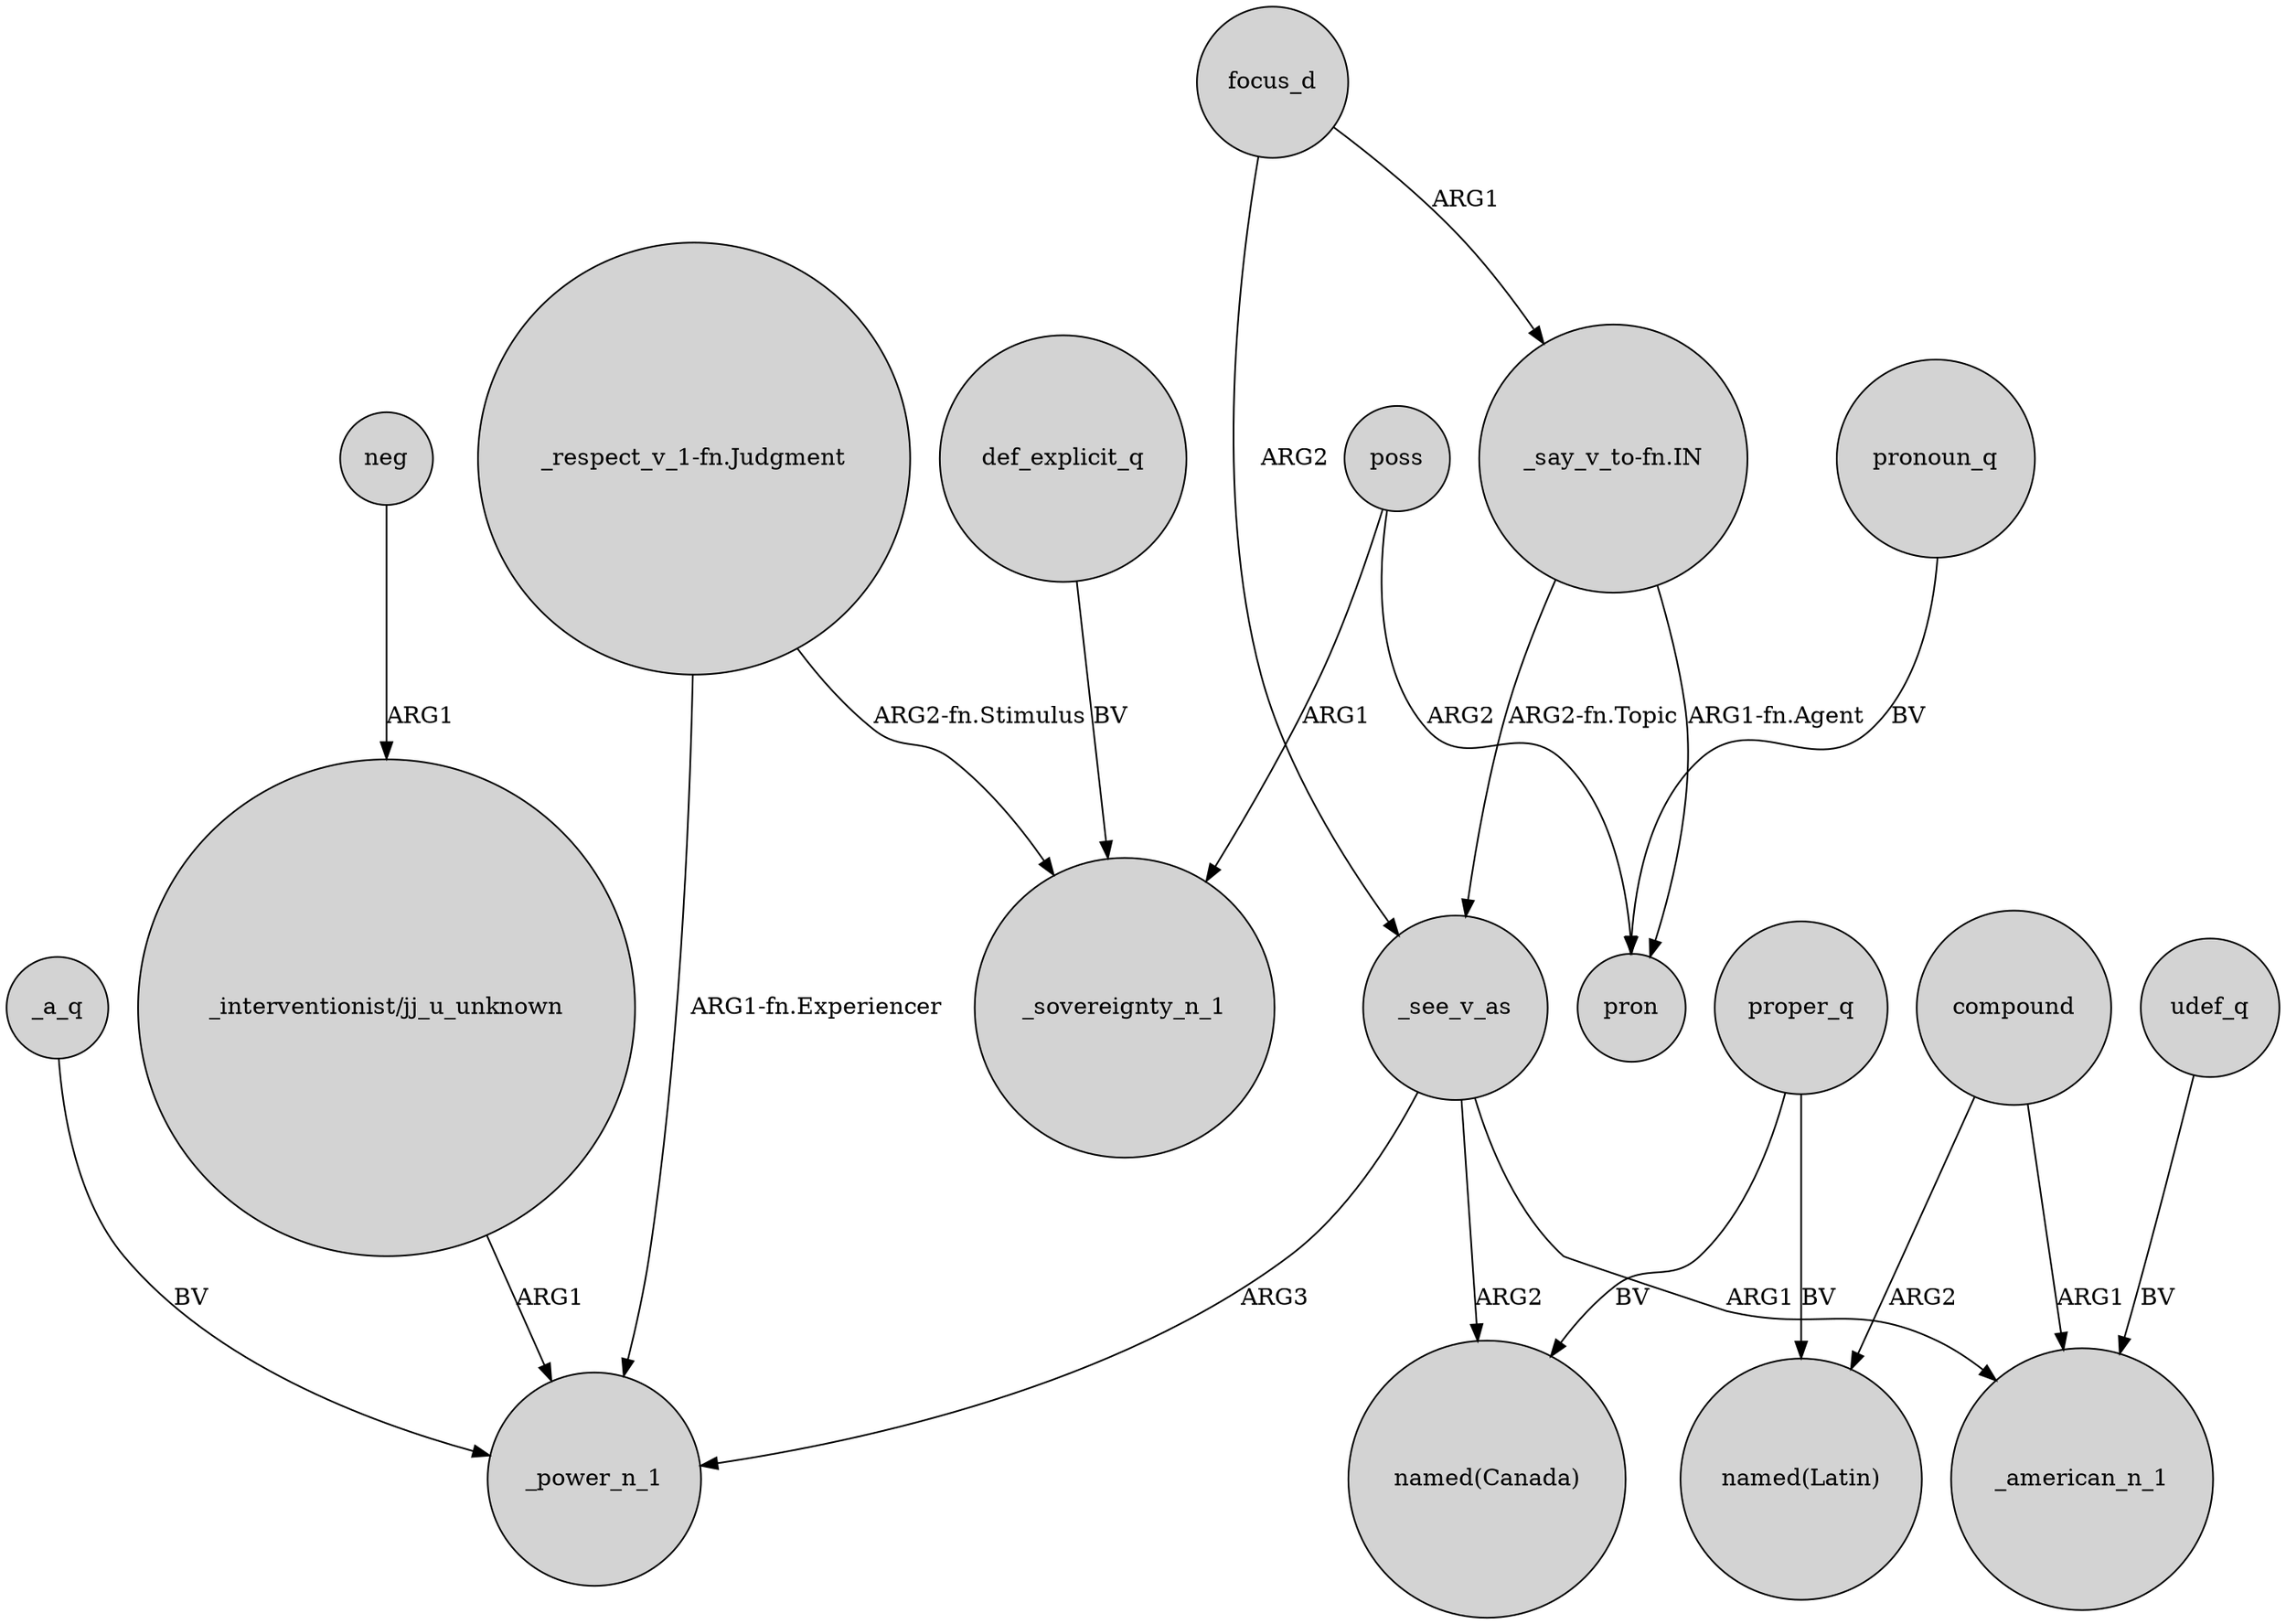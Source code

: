 digraph {
	node [shape=circle style=filled]
	_see_v_as -> _power_n_1 [label=ARG3]
	def_explicit_q -> _sovereignty_n_1 [label=BV]
	poss -> pron [label=ARG2]
	proper_q -> "named(Canada)" [label=BV]
	poss -> _sovereignty_n_1 [label=ARG1]
	_a_q -> _power_n_1 [label=BV]
	"_say_v_to-fn.IN" -> _see_v_as [label="ARG2-fn.Topic"]
	_see_v_as -> _american_n_1 [label=ARG1]
	pronoun_q -> pron [label=BV]
	focus_d -> _see_v_as [label=ARG2]
	"_interventionist/jj_u_unknown" -> _power_n_1 [label=ARG1]
	_see_v_as -> "named(Canada)" [label=ARG2]
	"_respect_v_1-fn.Judgment" -> _sovereignty_n_1 [label="ARG2-fn.Stimulus"]
	"_respect_v_1-fn.Judgment" -> _power_n_1 [label="ARG1-fn.Experiencer"]
	udef_q -> _american_n_1 [label=BV]
	compound -> _american_n_1 [label=ARG1]
	"_say_v_to-fn.IN" -> pron [label="ARG1-fn.Agent"]
	proper_q -> "named(Latin)" [label=BV]
	neg -> "_interventionist/jj_u_unknown" [label=ARG1]
	compound -> "named(Latin)" [label=ARG2]
	focus_d -> "_say_v_to-fn.IN" [label=ARG1]
}
